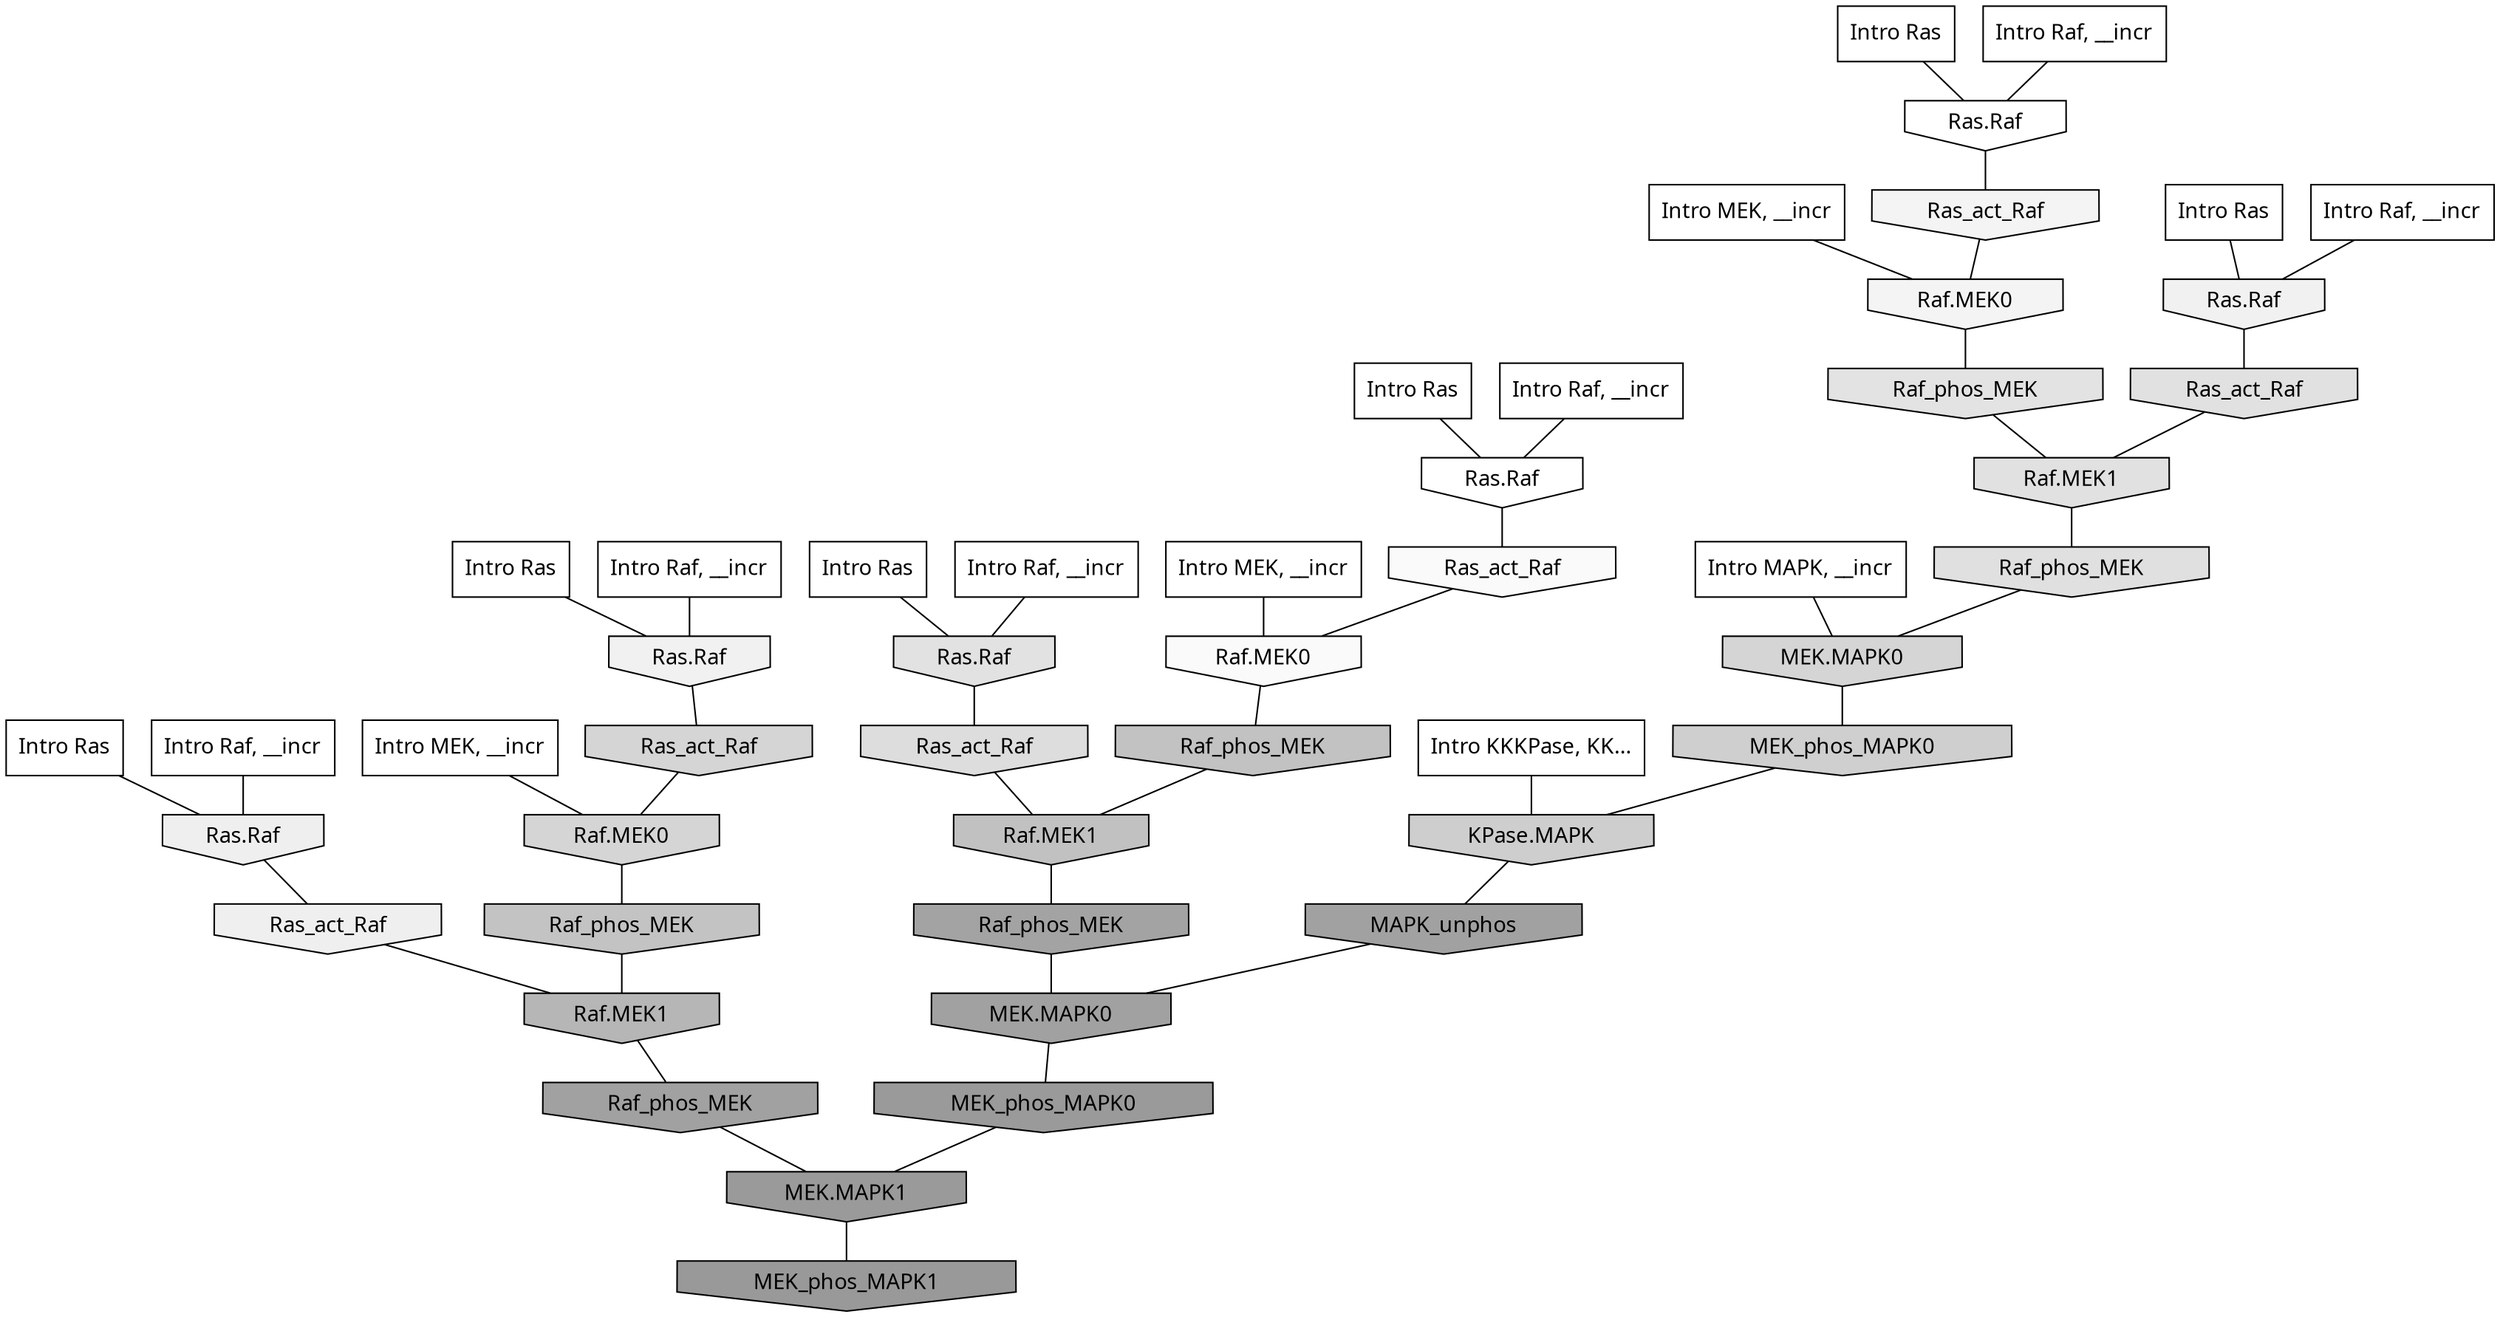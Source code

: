 digraph G{
  rankdir="TB";
  ranksep=0.30;
  node [fontname="CMU Serif"];
  edge [fontname="CMU Serif"];
  
  3 [label="Intro Ras", shape=rectangle, style=filled, fillcolor="0.000 0.000 1.000"]
  
  26 [label="Intro Ras", shape=rectangle, style=filled, fillcolor="0.000 0.000 1.000"]
  
  43 [label="Intro Ras", shape=rectangle, style=filled, fillcolor="0.000 0.000 1.000"]
  
  67 [label="Intro Ras", shape=rectangle, style=filled, fillcolor="0.000 0.000 1.000"]
  
  89 [label="Intro Ras", shape=rectangle, style=filled, fillcolor="0.000 0.000 1.000"]
  
  90 [label="Intro Ras", shape=rectangle, style=filled, fillcolor="0.000 0.000 1.000"]
  
  108 [label="Intro Raf, __incr", shape=rectangle, style=filled, fillcolor="0.000 0.000 1.000"]
  
  115 [label="Intro Raf, __incr", shape=rectangle, style=filled, fillcolor="0.000 0.000 1.000"]
  
  269 [label="Intro Raf, __incr", shape=rectangle, style=filled, fillcolor="0.000 0.000 1.000"]
  
  459 [label="Intro Raf, __incr", shape=rectangle, style=filled, fillcolor="0.000 0.000 1.000"]
  
  705 [label="Intro Raf, __incr", shape=rectangle, style=filled, fillcolor="0.000 0.000 1.000"]
  
  722 [label="Intro Raf, __incr", shape=rectangle, style=filled, fillcolor="0.000 0.000 1.000"]
  
  1113 [label="Intro MEK, __incr", shape=rectangle, style=filled, fillcolor="0.000 0.000 1.000"]
  
  1190 [label="Intro MEK, __incr", shape=rectangle, style=filled, fillcolor="0.000 0.000 1.000"]
  
  1501 [label="Intro MEK, __incr", shape=rectangle, style=filled, fillcolor="0.000 0.000 1.000"]
  
  2384 [label="Intro MAPK, __incr", shape=rectangle, style=filled, fillcolor="0.000 0.000 1.000"]
  
  3111 [label="Intro KKKPase, KK...", shape=rectangle, style=filled, fillcolor="0.000 0.000 1.000"]
  
  3210 [label="Ras.Raf", shape=invhouse, style=filled, fillcolor="0.000 0.000 1.000"]
  
  3246 [label="Ras.Raf", shape=invhouse, style=filled, fillcolor="0.000 0.000 1.000"]
  
  3464 [label="Ras_act_Raf", shape=invhouse, style=filled, fillcolor="0.000 0.000 0.978"]
  
  3467 [label="Raf.MEK0", shape=invhouse, style=filled, fillcolor="0.000 0.000 0.978"]
  
  3660 [label="Ras_act_Raf", shape=invhouse, style=filled, fillcolor="0.000 0.000 0.956"]
  
  3663 [label="Raf.MEK0", shape=invhouse, style=filled, fillcolor="0.000 0.000 0.956"]
  
  3838 [label="Ras.Raf", shape=invhouse, style=filled, fillcolor="0.000 0.000 0.944"]
  
  3864 [label="Ras.Raf", shape=invhouse, style=filled, fillcolor="0.000 0.000 0.942"]
  
  3946 [label="Ras.Raf", shape=invhouse, style=filled, fillcolor="0.000 0.000 0.937"]
  
  3976 [label="Ras_act_Raf", shape=invhouse, style=filled, fillcolor="0.000 0.000 0.936"]
  
  4795 [label="Raf_phos_MEK", shape=invhouse, style=filled, fillcolor="0.000 0.000 0.888"]
  
  4894 [label="Ras.Raf", shape=invhouse, style=filled, fillcolor="0.000 0.000 0.883"]
  
  4908 [label="Ras_act_Raf", shape=invhouse, style=filled, fillcolor="0.000 0.000 0.882"]
  
  4934 [label="Raf.MEK1", shape=invhouse, style=filled, fillcolor="0.000 0.000 0.880"]
  
  5004 [label="Raf_phos_MEK", shape=invhouse, style=filled, fillcolor="0.000 0.000 0.876"]
  
  5200 [label="Ras_act_Raf", shape=invhouse, style=filled, fillcolor="0.000 0.000 0.866"]
  
  5878 [label="MEK.MAPK0", shape=invhouse, style=filled, fillcolor="0.000 0.000 0.833"]
  
  5887 [label="Ras_act_Raf", shape=invhouse, style=filled, fillcolor="0.000 0.000 0.833"]
  
  5889 [label="Raf.MEK0", shape=invhouse, style=filled, fillcolor="0.000 0.000 0.833"]
  
  6447 [label="MEK_phos_MAPK0", shape=invhouse, style=filled, fillcolor="0.000 0.000 0.809"]
  
  6496 [label="KPase.MAPK", shape=invhouse, style=filled, fillcolor="0.000 0.000 0.807"]
  
  7946 [label="Raf_phos_MEK", shape=invhouse, style=filled, fillcolor="0.000 0.000 0.764"]
  
  8106 [label="Raf_phos_MEK", shape=invhouse, style=filled, fillcolor="0.000 0.000 0.760"]
  
  8318 [label="Raf.MEK1", shape=invhouse, style=filled, fillcolor="0.000 0.000 0.755"]
  
  10249 [label="Raf.MEK1", shape=invhouse, style=filled, fillcolor="0.000 0.000 0.712"]
  
  15395 [label="Raf_phos_MEK", shape=invhouse, style=filled, fillcolor="0.000 0.000 0.637"]
  
  15731 [label="MAPK_unphos", shape=invhouse, style=filled, fillcolor="0.000 0.000 0.631"]
  
  15750 [label="MEK.MAPK0", shape=invhouse, style=filled, fillcolor="0.000 0.000 0.631"]
  
  15771 [label="Raf_phos_MEK", shape=invhouse, style=filled, fillcolor="0.000 0.000 0.631"]
  
  17118 [label="MEK_phos_MAPK0", shape=invhouse, style=filled, fillcolor="0.000 0.000 0.602"]
  
  17119 [label="MEK.MAPK1", shape=invhouse, style=filled, fillcolor="0.000 0.000 0.602"]
  
  17204 [label="MEK_phos_MAPK1", shape=invhouse, style=filled, fillcolor="0.000 0.000 0.600"]
  
  
  17119 -> 17204 [dir=none, color="0.000 0.000 0.000"] 
  17118 -> 17119 [dir=none, color="0.000 0.000 0.000"] 
  15771 -> 17119 [dir=none, color="0.000 0.000 0.000"] 
  15750 -> 17118 [dir=none, color="0.000 0.000 0.000"] 
  15731 -> 15750 [dir=none, color="0.000 0.000 0.000"] 
  15395 -> 15750 [dir=none, color="0.000 0.000 0.000"] 
  10249 -> 15771 [dir=none, color="0.000 0.000 0.000"] 
  8318 -> 15395 [dir=none, color="0.000 0.000 0.000"] 
  8106 -> 8318 [dir=none, color="0.000 0.000 0.000"] 
  7946 -> 10249 [dir=none, color="0.000 0.000 0.000"] 
  6496 -> 15731 [dir=none, color="0.000 0.000 0.000"] 
  6447 -> 6496 [dir=none, color="0.000 0.000 0.000"] 
  5889 -> 7946 [dir=none, color="0.000 0.000 0.000"] 
  5887 -> 5889 [dir=none, color="0.000 0.000 0.000"] 
  5878 -> 6447 [dir=none, color="0.000 0.000 0.000"] 
  5200 -> 8318 [dir=none, color="0.000 0.000 0.000"] 
  5004 -> 5878 [dir=none, color="0.000 0.000 0.000"] 
  4934 -> 5004 [dir=none, color="0.000 0.000 0.000"] 
  4908 -> 4934 [dir=none, color="0.000 0.000 0.000"] 
  4894 -> 5200 [dir=none, color="0.000 0.000 0.000"] 
  4795 -> 4934 [dir=none, color="0.000 0.000 0.000"] 
  3976 -> 10249 [dir=none, color="0.000 0.000 0.000"] 
  3946 -> 3976 [dir=none, color="0.000 0.000 0.000"] 
  3864 -> 5887 [dir=none, color="0.000 0.000 0.000"] 
  3838 -> 4908 [dir=none, color="0.000 0.000 0.000"] 
  3663 -> 4795 [dir=none, color="0.000 0.000 0.000"] 
  3660 -> 3663 [dir=none, color="0.000 0.000 0.000"] 
  3467 -> 8106 [dir=none, color="0.000 0.000 0.000"] 
  3464 -> 3467 [dir=none, color="0.000 0.000 0.000"] 
  3246 -> 3660 [dir=none, color="0.000 0.000 0.000"] 
  3210 -> 3464 [dir=none, color="0.000 0.000 0.000"] 
  3111 -> 6496 [dir=none, color="0.000 0.000 0.000"] 
  2384 -> 5878 [dir=none, color="0.000 0.000 0.000"] 
  1501 -> 3467 [dir=none, color="0.000 0.000 0.000"] 
  1190 -> 3663 [dir=none, color="0.000 0.000 0.000"] 
  1113 -> 5889 [dir=none, color="0.000 0.000 0.000"] 
  722 -> 3946 [dir=none, color="0.000 0.000 0.000"] 
  705 -> 4894 [dir=none, color="0.000 0.000 0.000"] 
  459 -> 3864 [dir=none, color="0.000 0.000 0.000"] 
  269 -> 3246 [dir=none, color="0.000 0.000 0.000"] 
  115 -> 3210 [dir=none, color="0.000 0.000 0.000"] 
  108 -> 3838 [dir=none, color="0.000 0.000 0.000"] 
  90 -> 3210 [dir=none, color="0.000 0.000 0.000"] 
  89 -> 3864 [dir=none, color="0.000 0.000 0.000"] 
  67 -> 3246 [dir=none, color="0.000 0.000 0.000"] 
  43 -> 4894 [dir=none, color="0.000 0.000 0.000"] 
  26 -> 3838 [dir=none, color="0.000 0.000 0.000"] 
  3 -> 3946 [dir=none, color="0.000 0.000 0.000"] 
  
  }
